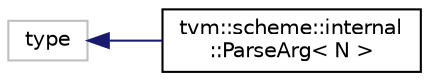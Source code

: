 digraph "Graphical Class Hierarchy"
{
 // LATEX_PDF_SIZE
  edge [fontname="Helvetica",fontsize="10",labelfontname="Helvetica",labelfontsize="10"];
  node [fontname="Helvetica",fontsize="10",shape=record];
  rankdir="LR";
  Node30 [label="type",height=0.2,width=0.4,color="grey75", fillcolor="white", style="filled",tooltip=" "];
  Node30 -> Node0 [dir="back",color="midnightblue",fontsize="10",style="solid",fontname="Helvetica"];
  Node0 [label="tvm::scheme::internal\l::ParseArg\< N \>",height=0.2,width=0.4,color="black", fillcolor="white", style="filled",URL="$classtvm_1_1scheme_1_1internal_1_1ParseArg.html",tooltip=" "];
}
